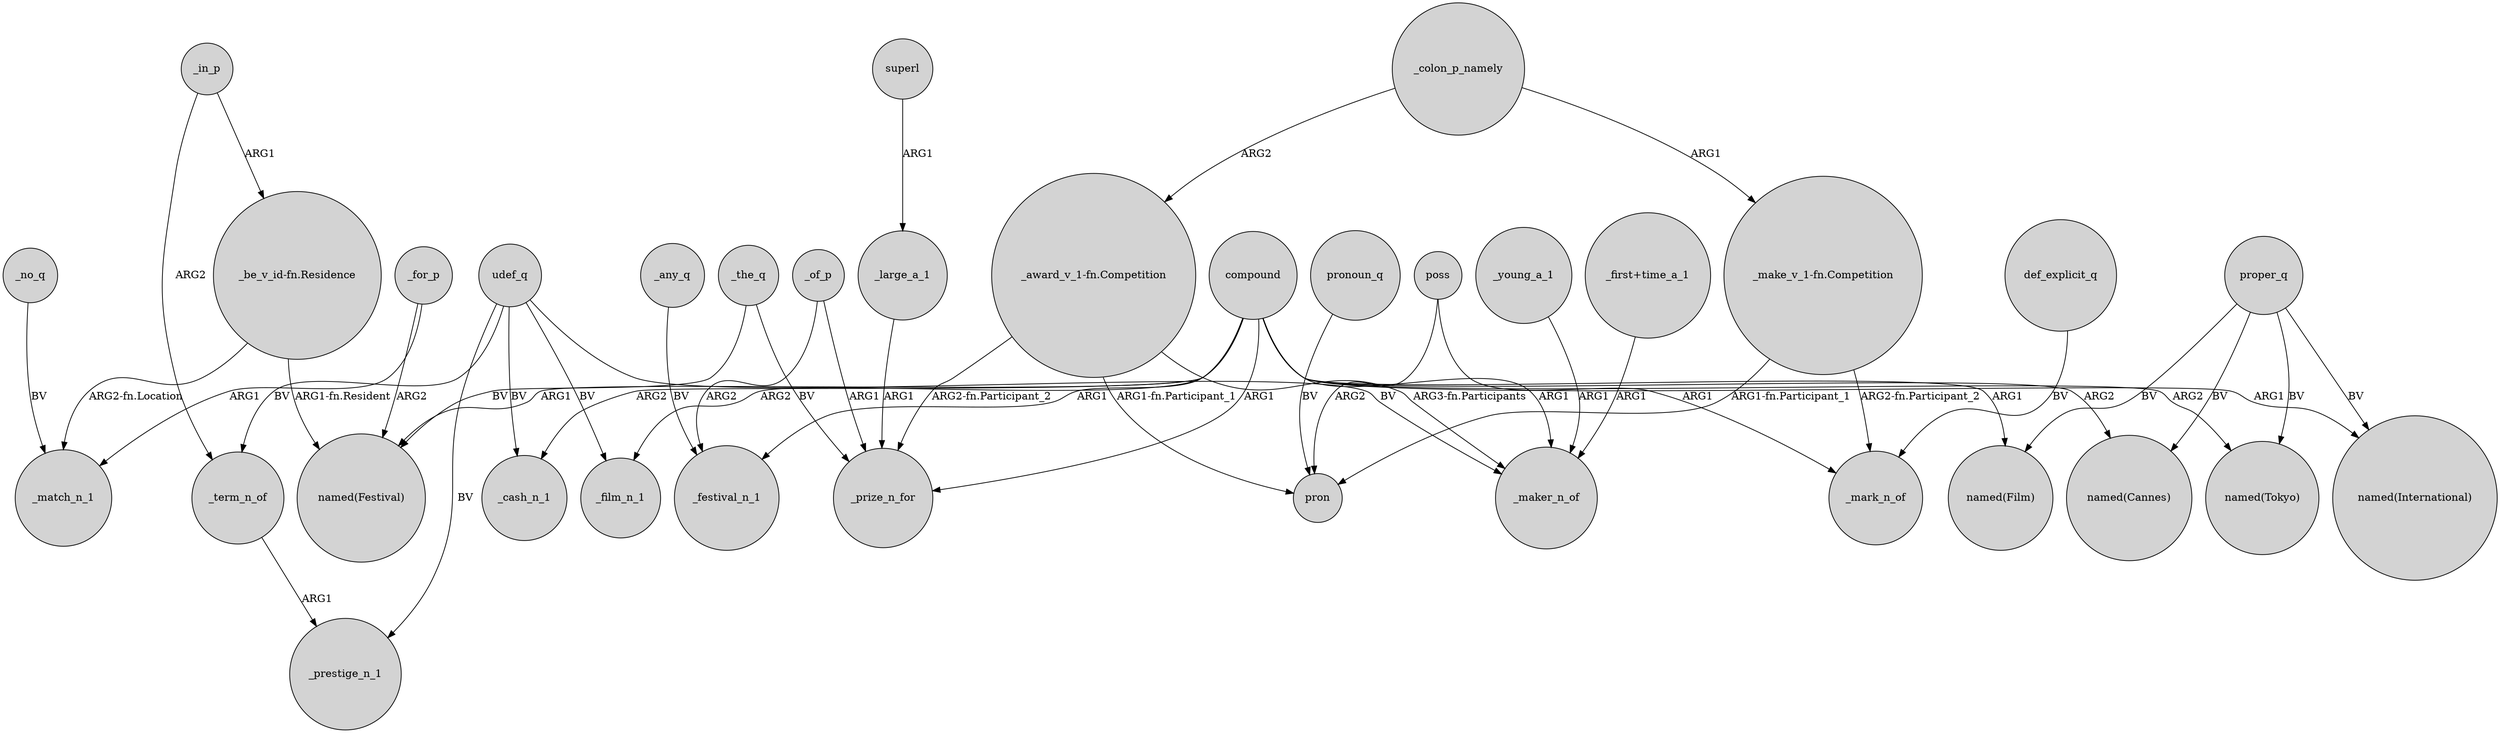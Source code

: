 digraph {
	node [shape=circle style=filled]
	udef_q -> _term_n_of [label=BV]
	udef_q -> _prestige_n_1 [label=BV]
	"_be_v_id-fn.Residence" -> "named(Festival)" [label="ARG1-fn.Resident"]
	udef_q -> _cash_n_1 [label=BV]
	_for_p -> _match_n_1 [label=ARG1]
	compound -> "named(Festival)" [label=ARG1]
	_in_p -> "_be_v_id-fn.Residence" [label=ARG1]
	compound -> _festival_n_1 [label=ARG1]
	compound -> "named(Cannes)" [label=ARG2]
	compound -> _cash_n_1 [label=ARG2]
	_no_q -> _match_n_1 [label=BV]
	"_be_v_id-fn.Residence" -> _match_n_1 [label="ARG2-fn.Location"]
	compound -> _prize_n_for [label=ARG1]
	_of_p -> _prize_n_for [label=ARG1]
	"_award_v_1-fn.Competition" -> pron [label="ARG1-fn.Participant_1"]
	def_explicit_q -> _mark_n_of [label=BV]
	_colon_p_namely -> "_make_v_1-fn.Competition" [label=ARG1]
	compound -> "named(International)" [label=ARG1]
	_large_a_1 -> _prize_n_for [label=ARG1]
	_colon_p_namely -> "_award_v_1-fn.Competition" [label=ARG2]
	compound -> "named(Tokyo)" [label=ARG2]
	"_award_v_1-fn.Competition" -> _maker_n_of [label="ARG3-fn.Participants"]
	_the_q -> _prize_n_for [label=BV]
	_term_n_of -> _prestige_n_1 [label=ARG1]
	udef_q -> _maker_n_of [label=BV]
	_any_q -> _festival_n_1 [label=BV]
	pronoun_q -> pron [label=BV]
	poss -> pron [label=ARG2]
	compound -> _film_n_1 [label=ARG2]
	proper_q -> "named(Film)" [label=BV]
	"_make_v_1-fn.Competition" -> pron [label="ARG1-fn.Participant_1"]
	_the_q -> "named(Festival)" [label=BV]
	proper_q -> "named(International)" [label=BV]
	_for_p -> "named(Festival)" [label=ARG2]
	_young_a_1 -> _maker_n_of [label=ARG1]
	_in_p -> _term_n_of [label=ARG2]
	proper_q -> "named(Tokyo)" [label=BV]
	compound -> _maker_n_of [label=ARG1]
	"_award_v_1-fn.Competition" -> _prize_n_for [label="ARG2-fn.Participant_2"]
	_of_p -> _festival_n_1 [label=ARG2]
	compound -> "named(Film)" [label=ARG1]
	udef_q -> _film_n_1 [label=BV]
	proper_q -> "named(Cannes)" [label=BV]
	superl -> _large_a_1 [label=ARG1]
	"_first+time_a_1" -> _maker_n_of [label=ARG1]
	"_make_v_1-fn.Competition" -> _mark_n_of [label="ARG2-fn.Participant_2"]
	poss -> _mark_n_of [label=ARG1]
}
